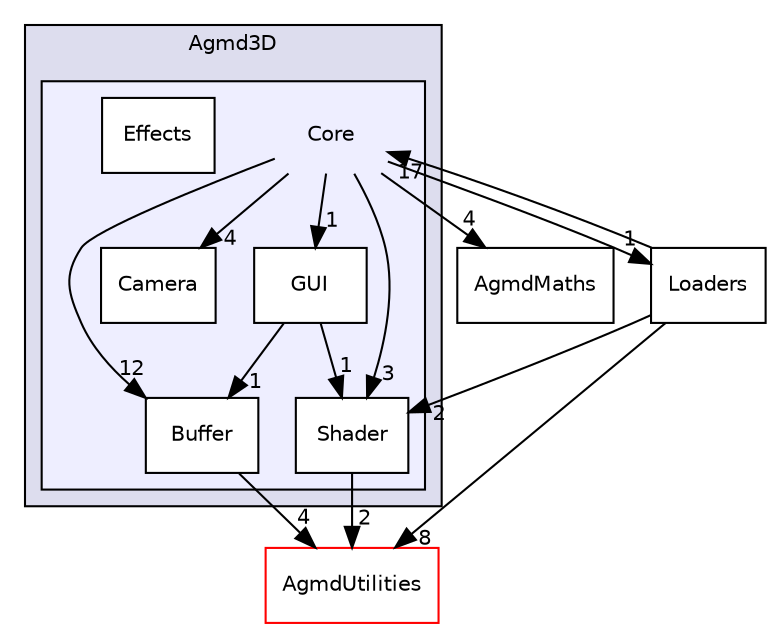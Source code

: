digraph "J:/Projet Infographie/Moteur3D/AgmdEngine/src/Agmd3D/Core" {
  compound=true
  node [ fontsize="10", fontname="Helvetica"];
  edge [ labelfontsize="10", labelfontname="Helvetica"];
  subgraph clusterdir_6853730d55950a0ae3cc0847756537f9 {
    graph [ bgcolor="#ddddee", pencolor="black", label="Agmd3D" fontname="Helvetica", fontsize="10", URL="dir_6853730d55950a0ae3cc0847756537f9.html"]
  subgraph clusterdir_d5d0f021f9a91f3b13375d17a8dbcbf9 {
    graph [ bgcolor="#eeeeff", pencolor="black", label="" URL="dir_d5d0f021f9a91f3b13375d17a8dbcbf9.html"];
    dir_d5d0f021f9a91f3b13375d17a8dbcbf9 [shape=plaintext label="Core"];
    dir_04ce7eaf04049557db45e422f2c9a955 [shape=box label="Buffer" color="black" fillcolor="white" style="filled" URL="dir_04ce7eaf04049557db45e422f2c9a955.html"];
    dir_19cbf3dd71a759fe4c5f923bdecc4ca1 [shape=box label="Camera" color="black" fillcolor="white" style="filled" URL="dir_19cbf3dd71a759fe4c5f923bdecc4ca1.html"];
    dir_adc31511bf73c66a6e563ea5c8552f4c [shape=box label="Effects" color="black" fillcolor="white" style="filled" URL="dir_adc31511bf73c66a6e563ea5c8552f4c.html"];
    dir_232fa6809662c9efb5c4f4a749008719 [shape=box label="GUI" color="black" fillcolor="white" style="filled" URL="dir_232fa6809662c9efb5c4f4a749008719.html"];
    dir_0972856c57b90fc8697d5d8778e75381 [shape=box label="Shader" color="black" fillcolor="white" style="filled" URL="dir_0972856c57b90fc8697d5d8778e75381.html"];
  }
  }
  dir_7c59fcbadd8abb39f7ae389316a19242 [shape=box label="AgmdUtilities" fillcolor="white" style="filled" color="red" URL="dir_7c59fcbadd8abb39f7ae389316a19242.html"];
  dir_11b2fd0a0d83f7a56382709eb2bd9ecd [shape=box label="AgmdMaths" URL="dir_11b2fd0a0d83f7a56382709eb2bd9ecd.html"];
  dir_3cab6ab9448519e16826f69af8c0ab2a [shape=box label="Loaders" URL="dir_3cab6ab9448519e16826f69af8c0ab2a.html"];
  dir_0972856c57b90fc8697d5d8778e75381->dir_7c59fcbadd8abb39f7ae389316a19242 [headlabel="2", labeldistance=1.5 headhref="dir_000011_000023.html"];
  dir_04ce7eaf04049557db45e422f2c9a955->dir_7c59fcbadd8abb39f7ae389316a19242 [headlabel="4", labeldistance=1.5 headhref="dir_000007_000023.html"];
  dir_3cab6ab9448519e16826f69af8c0ab2a->dir_7c59fcbadd8abb39f7ae389316a19242 [headlabel="8", labeldistance=1.5 headhref="dir_000012_000023.html"];
  dir_3cab6ab9448519e16826f69af8c0ab2a->dir_0972856c57b90fc8697d5d8778e75381 [headlabel="2", labeldistance=1.5 headhref="dir_000012_000011.html"];
  dir_3cab6ab9448519e16826f69af8c0ab2a->dir_d5d0f021f9a91f3b13375d17a8dbcbf9 [headlabel="17", labeldistance=1.5 headhref="dir_000012_000005.html"];
  dir_232fa6809662c9efb5c4f4a749008719->dir_0972856c57b90fc8697d5d8778e75381 [headlabel="1", labeldistance=1.5 headhref="dir_000010_000011.html"];
  dir_232fa6809662c9efb5c4f4a749008719->dir_04ce7eaf04049557db45e422f2c9a955 [headlabel="1", labeldistance=1.5 headhref="dir_000010_000007.html"];
  dir_d5d0f021f9a91f3b13375d17a8dbcbf9->dir_11b2fd0a0d83f7a56382709eb2bd9ecd [headlabel="4", labeldistance=1.5 headhref="dir_000005_000013.html"];
  dir_d5d0f021f9a91f3b13375d17a8dbcbf9->dir_0972856c57b90fc8697d5d8778e75381 [headlabel="3", labeldistance=1.5 headhref="dir_000005_000011.html"];
  dir_d5d0f021f9a91f3b13375d17a8dbcbf9->dir_04ce7eaf04049557db45e422f2c9a955 [headlabel="12", labeldistance=1.5 headhref="dir_000005_000007.html"];
  dir_d5d0f021f9a91f3b13375d17a8dbcbf9->dir_19cbf3dd71a759fe4c5f923bdecc4ca1 [headlabel="4", labeldistance=1.5 headhref="dir_000005_000008.html"];
  dir_d5d0f021f9a91f3b13375d17a8dbcbf9->dir_3cab6ab9448519e16826f69af8c0ab2a [headlabel="1", labeldistance=1.5 headhref="dir_000005_000012.html"];
  dir_d5d0f021f9a91f3b13375d17a8dbcbf9->dir_232fa6809662c9efb5c4f4a749008719 [headlabel="1", labeldistance=1.5 headhref="dir_000005_000010.html"];
}
